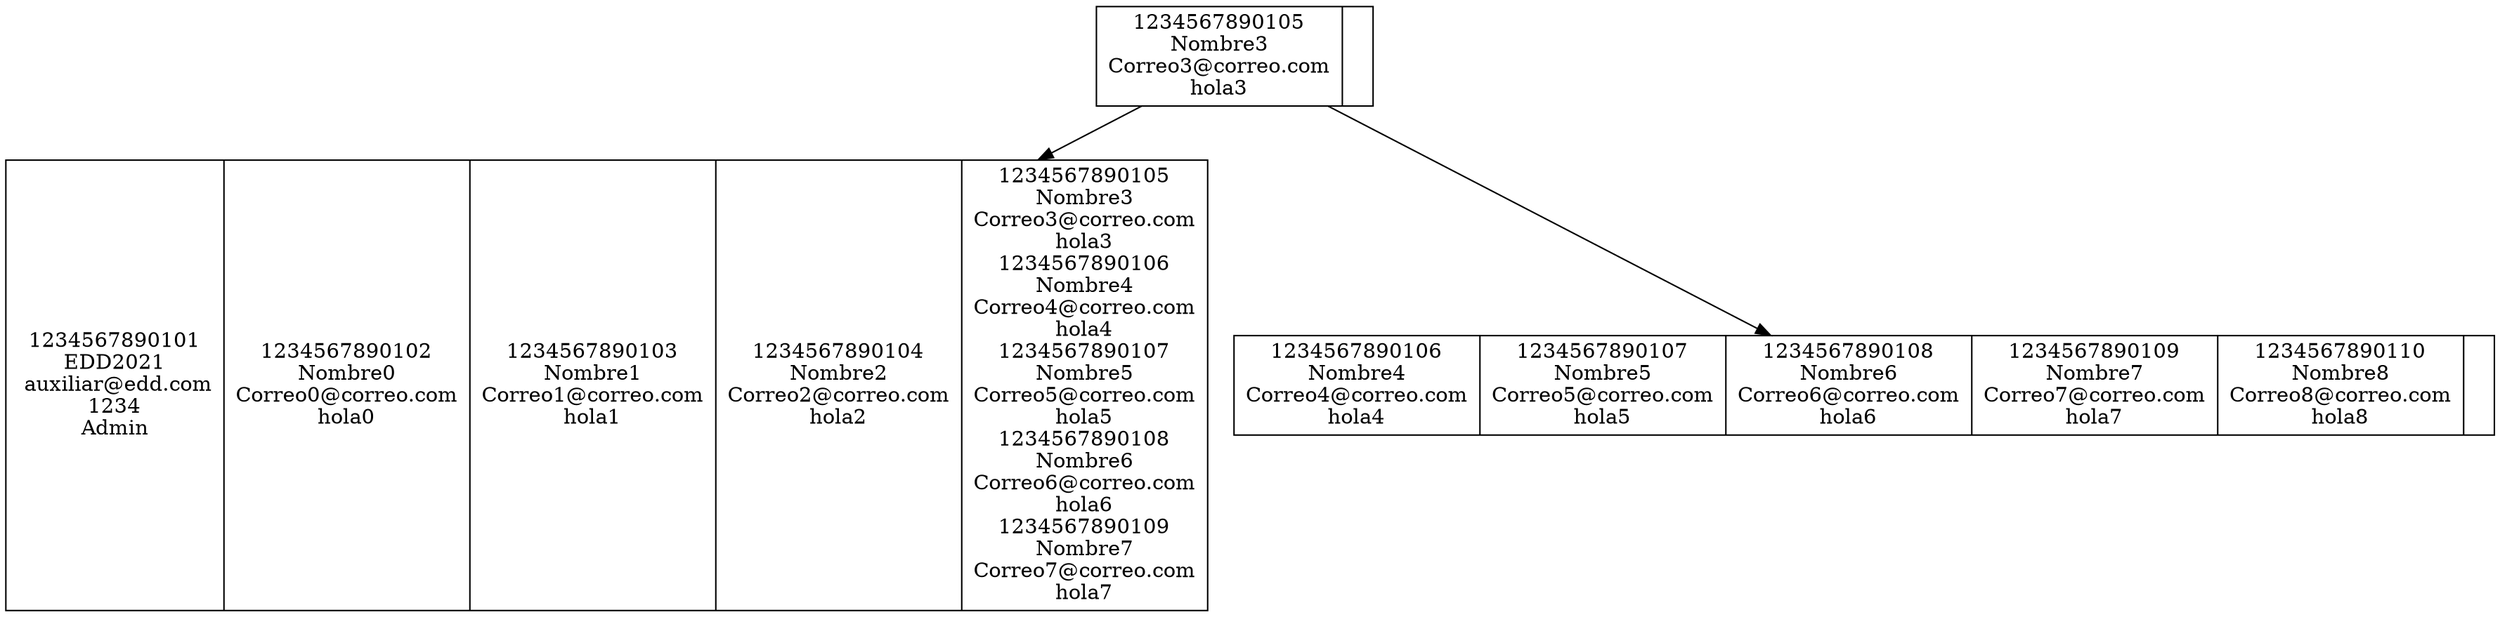 digraph grafo {
        node[shape="record"]
nodo1234567890105[label = "1234567890105\nNombre3\nCorreo3@correo.com\nhola3\n|"];
nodo1234567890101[label = "1234567890101\nEDD2021\n auxiliar@edd.com\n1234\nAdmin|1234567890102\nNombre0\nCorreo0@correo.com\nhola0\n|1234567890103\nNombre1\nCorreo1@correo.com\nhola1\n|1234567890104\nNombre2\nCorreo2@correo.com\nhola2\n|1234567890105\nNombre3\nCorreo3@correo.com\nhola3\n1234567890106\nNombre4\nCorreo4@correo.com\nhola4\n1234567890107\nNombre5\nCorreo5@correo.com\nhola5\n1234567890108\nNombre6\nCorreo6@correo.com\nhola6\n1234567890109\nNombre7\nCorreo7@correo.com\nhola7\n"];
        nodo1234567890105-> nodo1234567890101
nodo1234567890106[label = "1234567890106\nNombre4\nCorreo4@correo.com\nhola4\n|1234567890107\nNombre5\nCorreo5@correo.com\nhola5\n|1234567890108\nNombre6\nCorreo6@correo.com\nhola6\n|1234567890109\nNombre7\nCorreo7@correo.com\nhola7\n|1234567890110\nNombre8\nCorreo8@correo.com\nhola8\n|"];
        nodo1234567890105-> nodo1234567890106

}